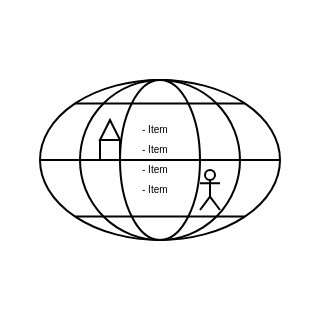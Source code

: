 <mxfile version="15.8.7" type="device"><diagram id="4mmnjdN8vlrMDkCX4CHo" name="Page-1"><mxGraphModel dx="1102" dy="1025" grid="1" gridSize="10" guides="1" tooltips="1" connect="1" arrows="1" fold="1" page="1" pageScale="1" pageWidth="850" pageHeight="1100" math="0" shadow="0"><root><mxCell id="0"/><mxCell id="1" parent="0"/><mxCell id="8IrJSuG-cbph_FdcTVCg-1" value="" style="whiteSpace=wrap;html=1;aspect=fixed;strokeColor=none;" vertex="1" parent="1"><mxGeometry x="20" y="50" width="160" height="160" as="geometry"/></mxCell><mxCell id="_1ytM8Dt9t4rsR70tbeZ-1" value="" style="ellipse;whiteSpace=wrap;html=1;" parent="1" vertex="1"><mxGeometry x="40" y="90" width="120" height="80" as="geometry"/></mxCell><mxCell id="_1ytM8Dt9t4rsR70tbeZ-2" value="" style="ellipse;whiteSpace=wrap;html=1;" parent="1" vertex="1"><mxGeometry x="60" y="90" width="80" height="80" as="geometry"/></mxCell><mxCell id="_1ytM8Dt9t4rsR70tbeZ-3" value="" style="ellipse;whiteSpace=wrap;html=1;" parent="1" vertex="1"><mxGeometry x="80" y="90" width="40" height="80" as="geometry"/></mxCell><mxCell id="_1ytM8Dt9t4rsR70tbeZ-4" value="" style="endArrow=none;html=1;rounded=0;exitX=0;exitY=0.5;exitDx=0;exitDy=0;entryX=1;entryY=0.5;entryDx=0;entryDy=0;" parent="1" source="_1ytM8Dt9t4rsR70tbeZ-1" target="_1ytM8Dt9t4rsR70tbeZ-1" edge="1"><mxGeometry width="50" height="50" relative="1" as="geometry"><mxPoint x="360" y="480" as="sourcePoint"/><mxPoint x="410" y="430" as="targetPoint"/></mxGeometry></mxCell><mxCell id="_1ytM8Dt9t4rsR70tbeZ-5" value="" style="endArrow=none;html=1;rounded=0;exitX=0;exitY=0;exitDx=0;exitDy=0;entryX=1;entryY=0;entryDx=0;entryDy=0;" parent="1" source="_1ytM8Dt9t4rsR70tbeZ-1" target="_1ytM8Dt9t4rsR70tbeZ-1" edge="1"><mxGeometry width="50" height="50" relative="1" as="geometry"><mxPoint x="360" y="480" as="sourcePoint"/><mxPoint x="410" y="430" as="targetPoint"/></mxGeometry></mxCell><mxCell id="_1ytM8Dt9t4rsR70tbeZ-6" value="" style="endArrow=none;html=1;rounded=0;exitX=0;exitY=1;exitDx=0;exitDy=0;entryX=1;entryY=1;entryDx=0;entryDy=0;" parent="1" source="_1ytM8Dt9t4rsR70tbeZ-1" target="_1ytM8Dt9t4rsR70tbeZ-1" edge="1"><mxGeometry width="50" height="50" relative="1" as="geometry"><mxPoint x="360" y="480" as="sourcePoint"/><mxPoint x="410" y="430" as="targetPoint"/></mxGeometry></mxCell><mxCell id="_1ytM8Dt9t4rsR70tbeZ-12" value="- Item" style="text;strokeColor=none;fillColor=none;align=left;verticalAlign=middle;spacingLeft=4;spacingRight=4;overflow=hidden;points=[[0,0.5],[1,0.5]];portConstraint=eastwest;rotatable=0;fontSize=5;" parent="1" vertex="1"><mxGeometry x="85" y="110" width="30" height="10" as="geometry"/></mxCell><mxCell id="_1ytM8Dt9t4rsR70tbeZ-13" value="- Item" style="text;strokeColor=none;fillColor=none;align=left;verticalAlign=middle;spacingLeft=4;spacingRight=4;overflow=hidden;points=[[0,0.5],[1,0.5]];portConstraint=eastwest;rotatable=0;fontSize=5;" parent="1" vertex="1"><mxGeometry x="85" y="120" width="30" height="10" as="geometry"/></mxCell><mxCell id="_1ytM8Dt9t4rsR70tbeZ-14" value="- Item" style="text;strokeColor=none;fillColor=none;align=left;verticalAlign=middle;spacingLeft=4;spacingRight=4;overflow=hidden;points=[[0,0.5],[1,0.5]];portConstraint=eastwest;rotatable=0;fontSize=5;" parent="1" vertex="1"><mxGeometry x="85" y="130" width="30" height="10" as="geometry"/></mxCell><mxCell id="_1ytM8Dt9t4rsR70tbeZ-15" value="- Item" style="text;strokeColor=none;fillColor=none;align=left;verticalAlign=middle;spacingLeft=4;spacingRight=4;overflow=hidden;points=[[0,0.5],[1,0.5]];portConstraint=eastwest;rotatable=0;fontSize=5;" parent="1" vertex="1"><mxGeometry x="85" y="140" width="30" height="10" as="geometry"/></mxCell><mxCell id="_1ytM8Dt9t4rsR70tbeZ-26" value="&lt;br&gt;" style="shape=umlActor;verticalLabelPosition=bottom;verticalAlign=top;html=1;outlineConnect=0;fontSize=5;" parent="1" vertex="1"><mxGeometry x="120" y="135" width="10" height="20" as="geometry"/></mxCell><mxCell id="_1ytM8Dt9t4rsR70tbeZ-30" value="" style="whiteSpace=wrap;html=1;aspect=fixed;fontSize=5;" parent="1" vertex="1"><mxGeometry x="70" y="120" width="10" height="10" as="geometry"/></mxCell><mxCell id="_1ytM8Dt9t4rsR70tbeZ-31" value="" style="triangle;whiteSpace=wrap;html=1;fontSize=5;rotation=-90;" parent="1" vertex="1"><mxGeometry x="70" y="110" width="10" height="10" as="geometry"/></mxCell></root></mxGraphModel></diagram></mxfile>